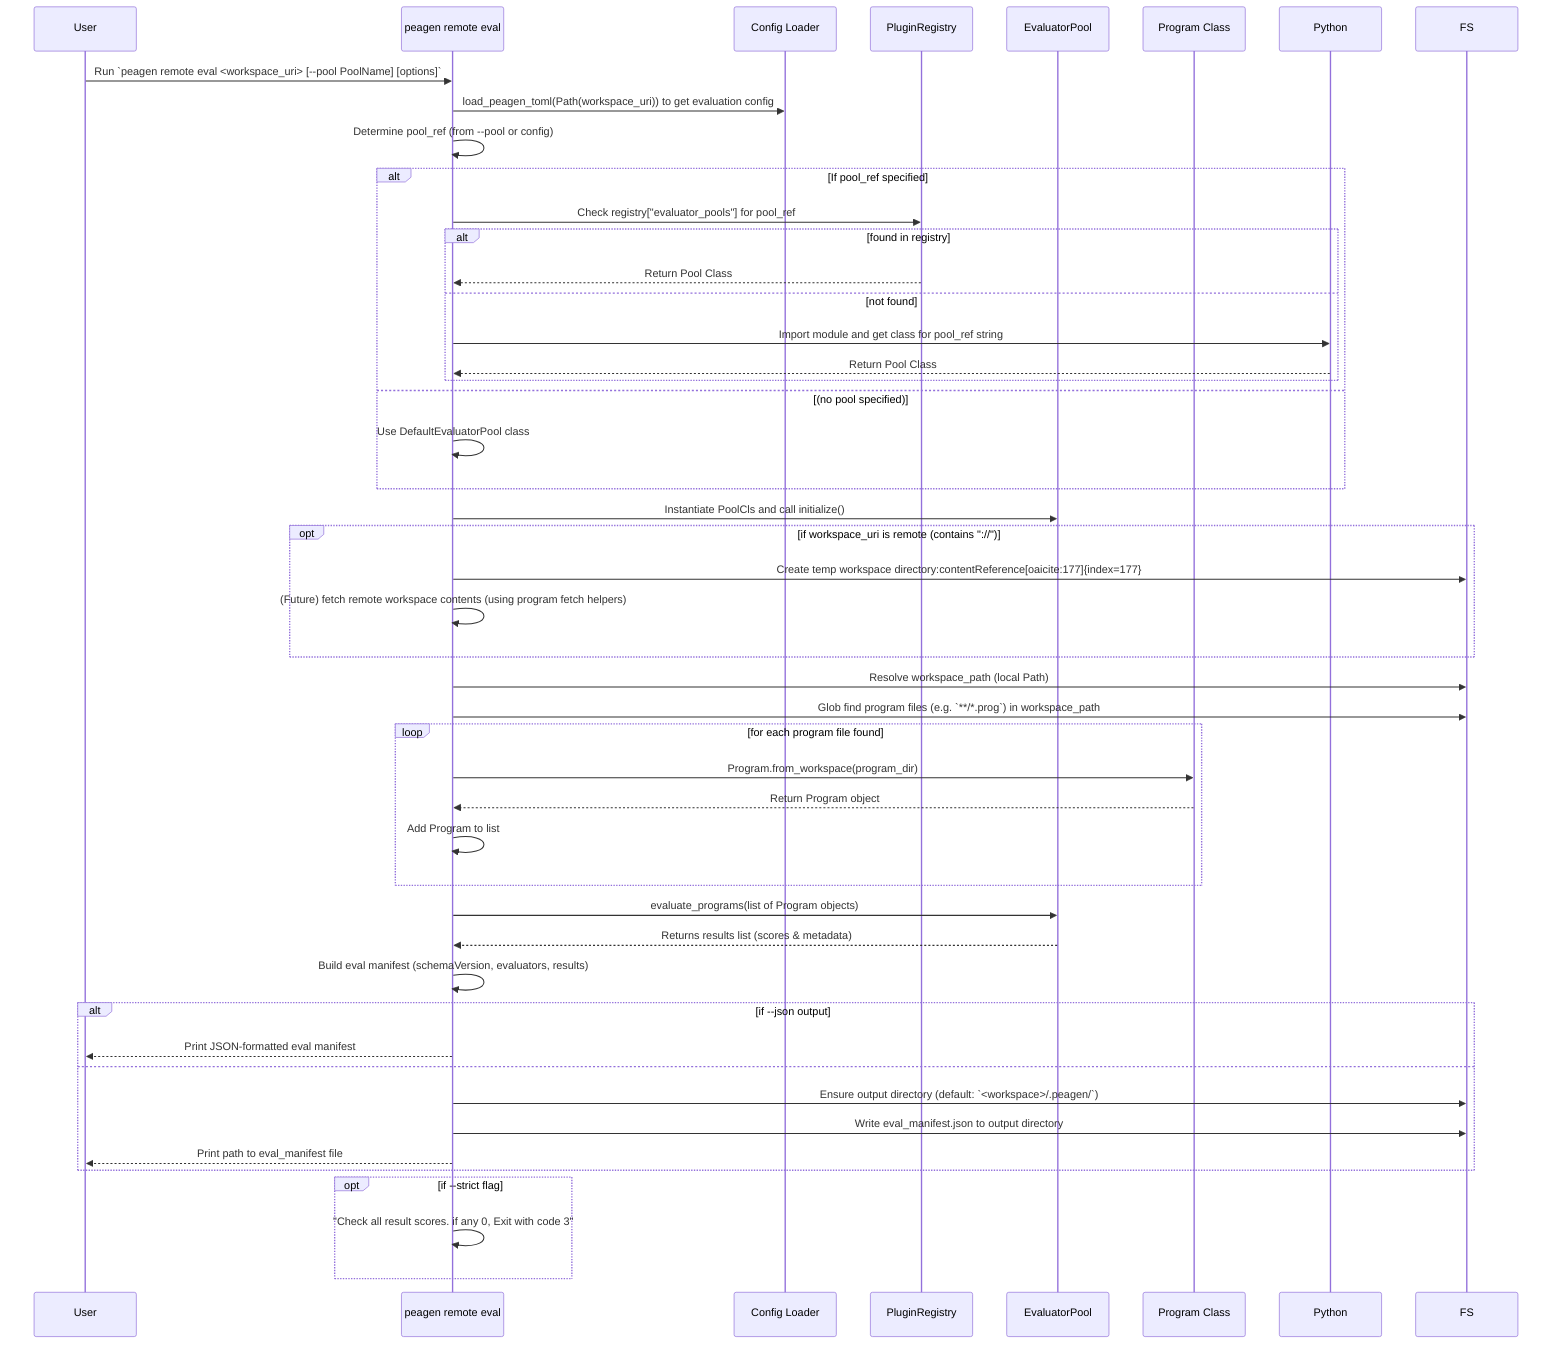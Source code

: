 sequenceDiagram
    participant User
    participant CLI as peagen remote eval
    participant Config as Config Loader
    participant Reg as PluginRegistry
    participant Pool as EvaluatorPool
    participant Prog as Program Class
    User ->> CLI: Run `peagen remote eval <workspace_uri> [--pool PoolName] [options]`
    CLI ->> Config: load_peagen_toml(Path(workspace_uri)) to get evaluation config
    CLI ->> CLI: Determine pool_ref (from --pool or config)
    alt If pool_ref specified
        CLI ->> Reg: Check registry["evaluator_pools"] for pool_ref
        alt found in registry
            Reg -->> CLI: Return Pool Class
        else not found
            CLI ->> Python: Import module and get class for pool_ref string
            Python -->> CLI: Return Pool Class
        end
    else (no pool specified)
        CLI ->> CLI: Use DefaultEvaluatorPool class
    end
    CLI ->> Pool: Instantiate PoolCls and call initialize()
    opt if workspace_uri is remote (contains "://")
        CLI ->> FS: Create temp workspace directory:contentReference[oaicite:177]{index=177}
        CLI ->> CLI: (Future) fetch remote workspace contents (using program fetch helpers)
    end
    CLI ->> FS: Resolve workspace_path (local Path)
    CLI ->> FS: Glob find program files (e.g. `**/*.prog`) in workspace_path
    loop for each program file found
        CLI ->> Prog: Program.from_workspace(program_dir)
        Prog -->> CLI: Return Program object
        CLI ->> CLI: Add Program to list
    end
    CLI ->> Pool: evaluate_programs(list of Program objects)
    Pool -->> CLI: Returns results list (scores & metadata)
    CLI ->> CLI: Build eval manifest (schemaVersion, evaluators, results)
    alt if --json output
        CLI -->> User: Print JSON-formatted eval manifest
    else
        CLI ->> FS: Ensure output directory (default: `<workspace>/.peagen/`)
        CLI ->> FS: Write eval_manifest.json to output directory
        CLI -->> User: Print path to eval_manifest file
    end
    opt if --strict flag
        CLI ->> CLI: "Check all result scores. if any 0, Exit with code 3"
    end